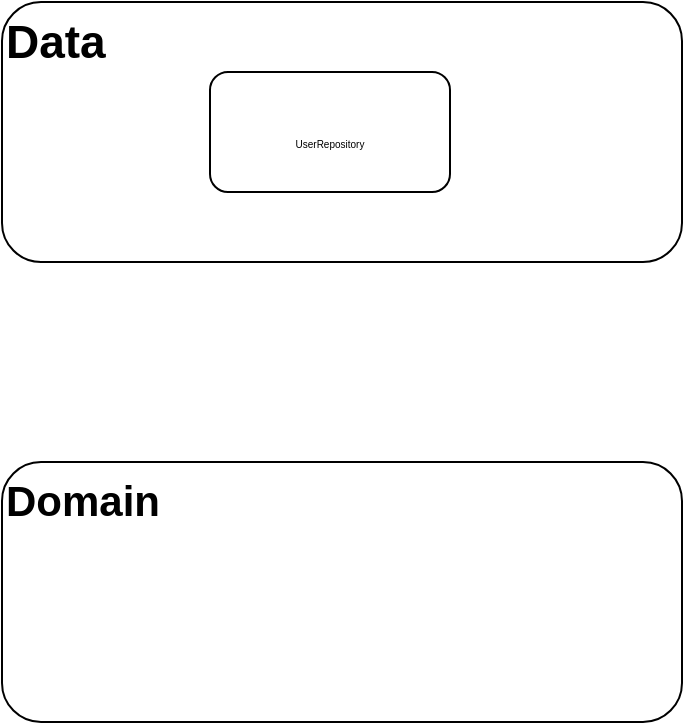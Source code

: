 <mxfile version="20.8.16" type="github">
  <diagram name="Страница 1" id="mBfqzwKPrq29am5819--">
    <mxGraphModel dx="1386" dy="727" grid="1" gridSize="10" guides="1" tooltips="1" connect="1" arrows="1" fold="1" page="1" pageScale="1" pageWidth="827" pageHeight="1169" math="0" shadow="0">
      <root>
        <mxCell id="0" />
        <mxCell id="1" parent="0" />
        <mxCell id="1rFVrPOWVBr37RiGCady-1" value="Data" style="rounded=1;whiteSpace=wrap;html=1;align=left;verticalAlign=top;fontSize=23;fontStyle=1" vertex="1" parent="1">
          <mxGeometry x="250" y="220" width="340" height="130" as="geometry" />
        </mxCell>
        <mxCell id="1rFVrPOWVBr37RiGCady-2" value="Domain&lt;br style=&quot;font-size: 21px;&quot;&gt;" style="rounded=1;whiteSpace=wrap;html=1;verticalAlign=top;align=left;fontStyle=1;horizontal=1;fontSize=21;" vertex="1" parent="1">
          <mxGeometry x="250" y="450" width="340" height="130" as="geometry" />
        </mxCell>
        <mxCell id="1rFVrPOWVBr37RiGCady-3" value="&lt;font style=&quot;font-size: 5px;&quot;&gt;UserRepository&lt;/font&gt;" style="rounded=1;whiteSpace=wrap;html=1;fontSize=23;" vertex="1" parent="1">
          <mxGeometry x="354" y="255" width="120" height="60" as="geometry" />
        </mxCell>
      </root>
    </mxGraphModel>
  </diagram>
</mxfile>
